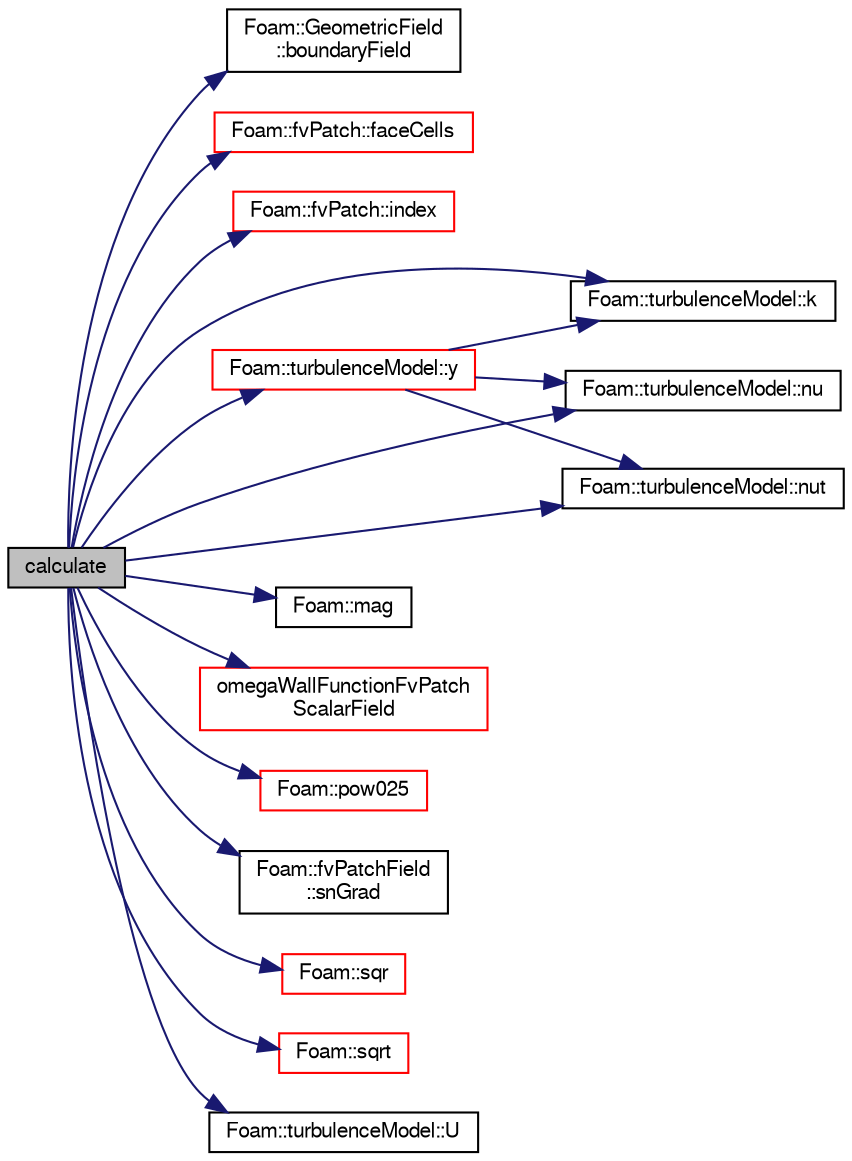 digraph "calculate"
{
  bgcolor="transparent";
  edge [fontname="FreeSans",fontsize="10",labelfontname="FreeSans",labelfontsize="10"];
  node [fontname="FreeSans",fontsize="10",shape=record];
  rankdir="LR";
  Node1887 [label="calculate",height=0.2,width=0.4,color="black", fillcolor="grey75", style="filled", fontcolor="black"];
  Node1887 -> Node1888 [color="midnightblue",fontsize="10",style="solid",fontname="FreeSans"];
  Node1888 [label="Foam::GeometricField\l::boundaryField",height=0.2,width=0.4,color="black",URL="$a22434.html#a3c6c1a789b48ea0c5e8bff64f9c14f2d",tooltip="Return reference to GeometricBoundaryField. "];
  Node1887 -> Node1889 [color="midnightblue",fontsize="10",style="solid",fontname="FreeSans"];
  Node1889 [label="Foam::fvPatch::faceCells",height=0.2,width=0.4,color="red",URL="$a22870.html#afbfac825732ef2770fff4261b4e930e9",tooltip="Return faceCells. "];
  Node1887 -> Node1893 [color="midnightblue",fontsize="10",style="solid",fontname="FreeSans"];
  Node1893 [label="Foam::fvPatch::index",height=0.2,width=0.4,color="red",URL="$a22870.html#a4a438520bb14406481732edc13c119c7",tooltip="Return the index of this patch in the fvBoundaryMesh. "];
  Node1887 -> Node1895 [color="midnightblue",fontsize="10",style="solid",fontname="FreeSans"];
  Node1895 [label="Foam::turbulenceModel::k",height=0.2,width=0.4,color="black",URL="$a31314.html#a513c40f9ed37e2baed10984c3c4c57a9",tooltip="Return the turbulence kinetic energy. "];
  Node1887 -> Node1896 [color="midnightblue",fontsize="10",style="solid",fontname="FreeSans"];
  Node1896 [label="Foam::mag",height=0.2,width=0.4,color="black",URL="$a21124.html#a929da2a3fdcf3dacbbe0487d3a330dae"];
  Node1887 -> Node1897 [color="midnightblue",fontsize="10",style="solid",fontname="FreeSans"];
  Node1897 [label="Foam::turbulenceModel::nu",height=0.2,width=0.4,color="black",URL="$a31314.html#ad5f81fcd6f7d0ddad1a5fe2a8f08bb3f",tooltip="Return the laminar viscosity. "];
  Node1887 -> Node1898 [color="midnightblue",fontsize="10",style="solid",fontname="FreeSans"];
  Node1898 [label="Foam::turbulenceModel::nut",height=0.2,width=0.4,color="black",URL="$a31314.html#a172707e93d70ead6d609ebf6138e46d9",tooltip="Return the turbulence viscosity. "];
  Node1887 -> Node1899 [color="midnightblue",fontsize="10",style="solid",fontname="FreeSans"];
  Node1899 [label="omegaWallFunctionFvPatch\lScalarField",height=0.2,width=0.4,color="red",URL="$a31294.html#a26075cd96383142b2b7e83a130df61b0",tooltip="Construct from patch and internal field. "];
  Node1887 -> Node1947 [color="midnightblue",fontsize="10",style="solid",fontname="FreeSans"];
  Node1947 [label="Foam::pow025",height=0.2,width=0.4,color="red",URL="$a21124.html#af8d7dc24dfce32ee37c1210e616966e1"];
  Node1887 -> Node1951 [color="midnightblue",fontsize="10",style="solid",fontname="FreeSans"];
  Node1951 [label="Foam::fvPatchField\l::snGrad",height=0.2,width=0.4,color="black",URL="$a22354.html#a4e21804a54c15c57d187b21feff6f267",tooltip="Return patch-normal gradient. "];
  Node1887 -> Node1952 [color="midnightblue",fontsize="10",style="solid",fontname="FreeSans"];
  Node1952 [label="Foam::sqr",height=0.2,width=0.4,color="red",URL="$a21124.html#a277dc11c581d53826ab5090b08f3b17b"];
  Node1887 -> Node1953 [color="midnightblue",fontsize="10",style="solid",fontname="FreeSans"];
  Node1953 [label="Foam::sqrt",height=0.2,width=0.4,color="red",URL="$a21124.html#a8616bd62eebf2342a80222fecb1bda71"];
  Node1887 -> Node1955 [color="midnightblue",fontsize="10",style="solid",fontname="FreeSans"];
  Node1955 [label="Foam::turbulenceModel::U",height=0.2,width=0.4,color="black",URL="$a31314.html#a536d168d7b335fe81f506f232b5b4872",tooltip="Access function to velocity field. "];
  Node1887 -> Node1956 [color="midnightblue",fontsize="10",style="solid",fontname="FreeSans"];
  Node1956 [label="Foam::turbulenceModel::y",height=0.2,width=0.4,color="red",URL="$a31314.html#a152c527a6b3137685b03893a7a3a73eb",tooltip="Return the near wall distances. "];
  Node1956 -> Node1897 [color="midnightblue",fontsize="10",style="solid",fontname="FreeSans"];
  Node1956 -> Node1898 [color="midnightblue",fontsize="10",style="solid",fontname="FreeSans"];
  Node1956 -> Node1895 [color="midnightblue",fontsize="10",style="solid",fontname="FreeSans"];
}
